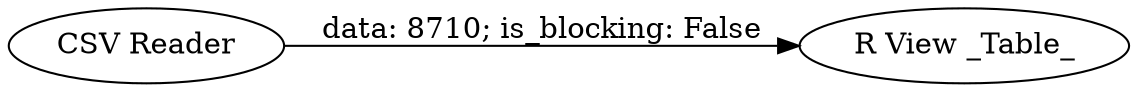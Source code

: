 digraph {
	"8828625943881184698_11" [label="CSV Reader"]
	"8828625943881184698_12" [label="R View _Table_"]
	"8828625943881184698_11" -> "8828625943881184698_12" [label="data: 8710; is_blocking: False"]
	rankdir=LR
}
